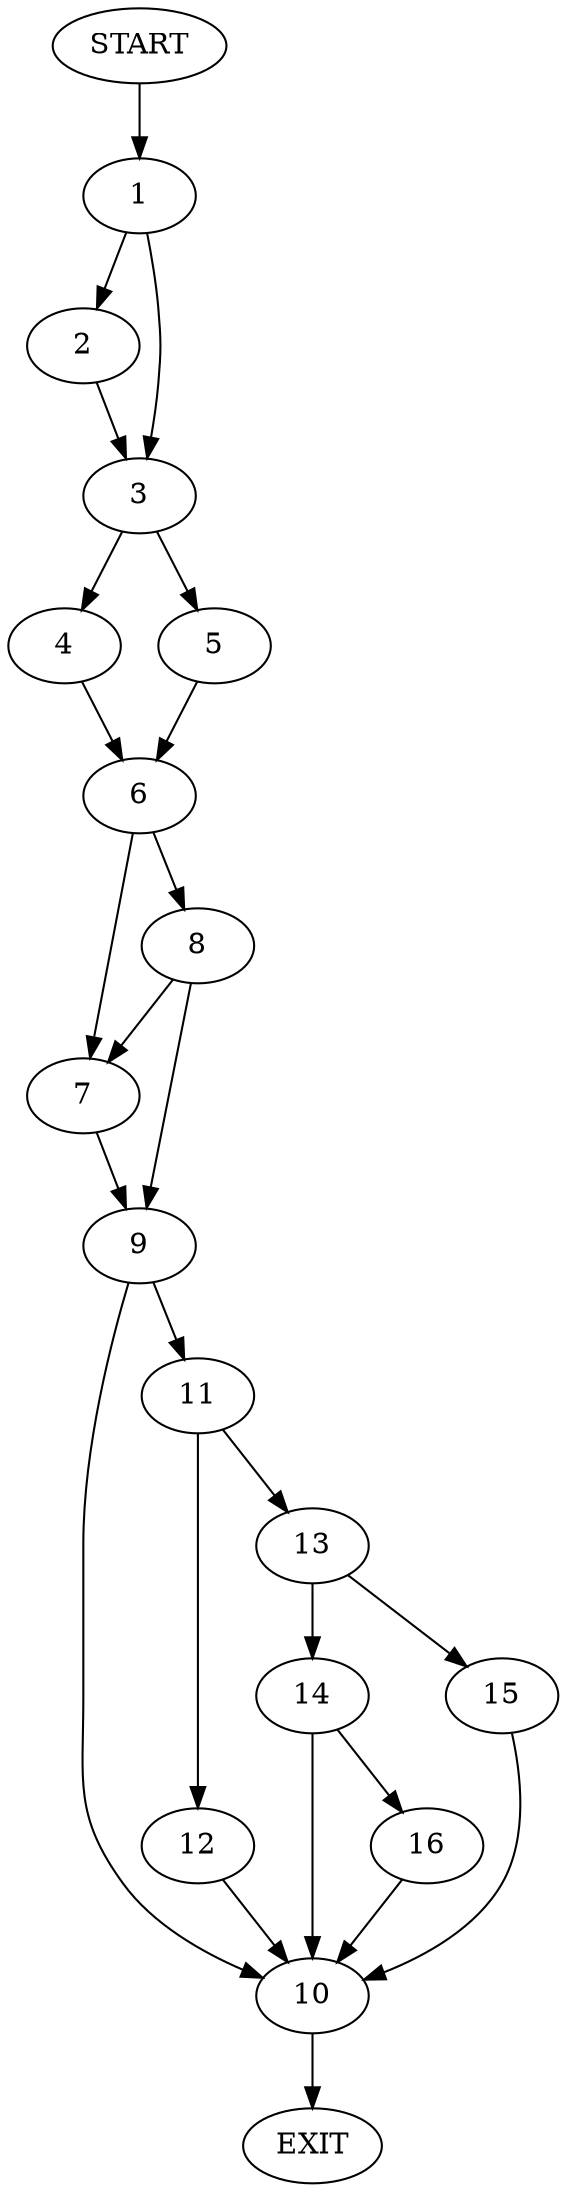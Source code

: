 digraph {
0 [label="START"]
17 [label="EXIT"]
0 -> 1
1 -> 2
1 -> 3
2 -> 3
3 -> 4
3 -> 5
5 -> 6
4 -> 6
6 -> 7
6 -> 8
7 -> 9
8 -> 7
8 -> 9
9 -> 10
9 -> 11
10 -> 17
11 -> 12
11 -> 13
12 -> 10
13 -> 14
13 -> 15
15 -> 10
14 -> 16
14 -> 10
16 -> 10
}
